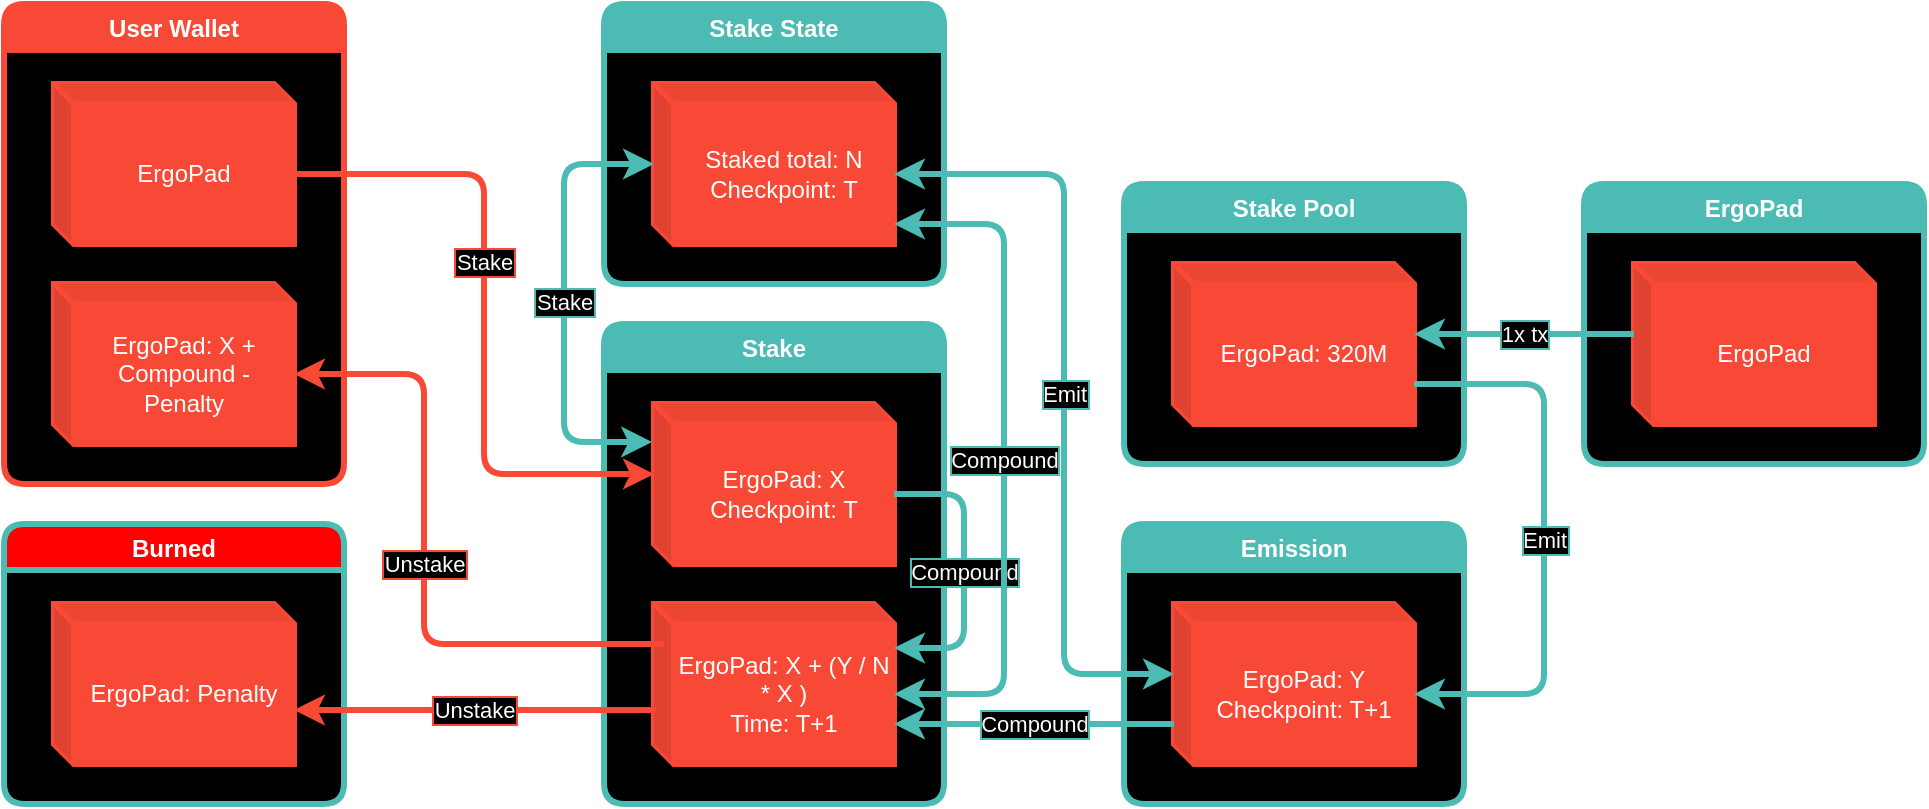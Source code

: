 <mxfile version="16.1.2" type="device"><diagram id="QOwcaWJ8UAR32Rd_rkUK" name="Page-1"><mxGraphModel dx="1102" dy="875" grid="1" gridSize="10" guides="1" tooltips="1" connect="1" arrows="1" fold="1" page="1" pageScale="1" pageWidth="850" pageHeight="1100" math="0" shadow="0"><root><mxCell id="0"/><mxCell id="1" parent="0"/><mxCell id="I0hiN1EPHC9cmtYxYzsP-1" value="User Wallet" style="swimlane;container=1;collapsible=0;fillColor=#F84936;swimlaneLine=1;rounded=1;swimlaneFillColor=#000000;fontColor=#FFFFFF;labelBorderColor=none;strokeColor=#F84936;strokeWidth=3;" parent="1" vertex="1"><mxGeometry x="300" y="10" width="170" height="240" as="geometry"/></mxCell><mxCell id="I0hiN1EPHC9cmtYxYzsP-4" value="ErgoPad" style="shape=cube;whiteSpace=wrap;html=1;boundedLbl=1;backgroundOutline=1;darkOpacity=0.05;darkOpacity2=0.1;rounded=1;labelBorderColor=none;fontColor=#FFFFFF;strokeColor=#F84936;strokeWidth=3;fillColor=#F84936;size=10;" parent="I0hiN1EPHC9cmtYxYzsP-1" vertex="1"><mxGeometry x="25" y="40" width="120" height="80" as="geometry"/></mxCell><mxCell id="1UDLFsFegCENMeIGpgEX-13" value="ErgoPad: X + Compound - Penalty" style="shape=cube;whiteSpace=wrap;html=1;boundedLbl=1;backgroundOutline=1;darkOpacity=0.05;darkOpacity2=0.1;rounded=1;labelBorderColor=none;fontColor=#FFFFFF;strokeColor=#F84936;strokeWidth=3;fillColor=#F84936;size=10;" parent="I0hiN1EPHC9cmtYxYzsP-1" vertex="1"><mxGeometry x="25" y="140" width="120" height="80" as="geometry"/></mxCell><mxCell id="I0hiN1EPHC9cmtYxYzsP-2" value="ErgoPad" style="swimlane;container=1;collapsible=0;fillColor=#4CBBB4;swimlaneLine=1;rounded=1;swimlaneFillColor=#000000;fontColor=#FFFFFF;labelBorderColor=none;strokeColor=#4CBBB4;strokeWidth=3;" parent="1" vertex="1"><mxGeometry x="1090" y="100" width="170" height="140" as="geometry"/></mxCell><mxCell id="I0hiN1EPHC9cmtYxYzsP-6" value="ErgoPad" style="shape=cube;whiteSpace=wrap;html=1;boundedLbl=1;backgroundOutline=1;darkOpacity=0.05;darkOpacity2=0.1;rounded=1;labelBorderColor=none;fontColor=#FFFFFF;strokeColor=#F84936;strokeWidth=3;fillColor=#F84936;size=10;" parent="I0hiN1EPHC9cmtYxYzsP-2" vertex="1"><mxGeometry x="25" y="40" width="120" height="80" as="geometry"/></mxCell><mxCell id="8tIXJ-7l0-ROnwXEZp2_-1" value="Stake" style="swimlane;container=1;collapsible=0;fillColor=#4CBBB4;swimlaneLine=1;rounded=1;swimlaneFillColor=#000000;fontColor=#FFFFFF;labelBorderColor=none;strokeColor=#4CBBB4;strokeWidth=3;" parent="1" vertex="1"><mxGeometry x="600" y="170" width="170" height="240" as="geometry"/></mxCell><mxCell id="8tIXJ-7l0-ROnwXEZp2_-2" value="ErgoPad: X&lt;br&gt;Checkpoint: T" style="shape=cube;whiteSpace=wrap;html=1;boundedLbl=1;backgroundOutline=1;darkOpacity=0.05;darkOpacity2=0.1;rounded=1;labelBorderColor=none;fontColor=#FFFFFF;strokeColor=#F84936;strokeWidth=3;fillColor=#F84936;size=10;" parent="8tIXJ-7l0-ROnwXEZp2_-1" vertex="1"><mxGeometry x="25" y="40" width="120" height="80" as="geometry"/></mxCell><mxCell id="1UDLFsFegCENMeIGpgEX-11" value="ErgoPad: X + (Y / N * X )&lt;br&gt;Time: T+1" style="shape=cube;whiteSpace=wrap;html=1;boundedLbl=1;backgroundOutline=1;darkOpacity=0.05;darkOpacity2=0.1;rounded=1;labelBorderColor=none;fontColor=#FFFFFF;strokeColor=#F84936;strokeWidth=3;fillColor=#F84936;size=10;" parent="8tIXJ-7l0-ROnwXEZp2_-1" vertex="1"><mxGeometry x="25" y="140" width="120" height="80" as="geometry"/></mxCell><mxCell id="1UDLFsFegCENMeIGpgEX-12" value="Compound" style="edgeStyle=orthogonalEdgeStyle;rounded=1;orthogonalLoop=1;jettySize=auto;html=1;exitX=0;exitY=0;exitDx=120;exitDy=45;exitPerimeter=0;entryX=1;entryY=0.275;entryDx=0;entryDy=0;entryPerimeter=0;labelBackgroundColor=#000000;strokeColor=#4CBBB4;fontColor=#FFFFFF;labelBorderColor=#4CBBB4;strokeWidth=3;" parent="8tIXJ-7l0-ROnwXEZp2_-1" source="8tIXJ-7l0-ROnwXEZp2_-2" target="1UDLFsFegCENMeIGpgEX-11" edge="1"><mxGeometry relative="1" as="geometry"><Array as="points"><mxPoint x="180" y="85"/><mxPoint x="180" y="162"/></Array></mxGeometry></mxCell><mxCell id="I0hiN1EPHC9cmtYxYzsP-9" value="Stake" style="edgeStyle=orthogonalEdgeStyle;rounded=1;orthogonalLoop=1;jettySize=auto;fontColor=#FFFFFF;strokeWidth=3;strokeColor=#F84936;labelBackgroundColor=#000000;labelBorderColor=#F84936;spacing=2;html=1;spacingTop=0;entryX=0;entryY=0;entryDx=0;entryDy=35;entryPerimeter=0;exitX=0;exitY=0;exitDx=120;exitDy=45;exitPerimeter=0;" parent="1" target="8tIXJ-7l0-ROnwXEZp2_-2" edge="1" source="I0hiN1EPHC9cmtYxYzsP-4"><mxGeometry x="-0.161" relative="1" as="geometry"><Array as="points"><mxPoint x="540" y="95"/><mxPoint x="540" y="245"/></Array><mxPoint x="365" y="85" as="targetPoint"/><mxPoint x="490" y="95" as="sourcePoint"/><mxPoint as="offset"/></mxGeometry></mxCell><mxCell id="1UDLFsFegCENMeIGpgEX-1" value="Stake Pool" style="swimlane;container=1;collapsible=0;fillColor=#4CBBB4;swimlaneLine=1;rounded=1;swimlaneFillColor=#000000;fontColor=#FFFFFF;labelBorderColor=none;strokeColor=#4CBBB4;strokeWidth=3;" parent="1" vertex="1"><mxGeometry x="860" y="100" width="170" height="140" as="geometry"/></mxCell><mxCell id="1UDLFsFegCENMeIGpgEX-2" value="ErgoPad: 320M" style="shape=cube;whiteSpace=wrap;html=1;boundedLbl=1;backgroundOutline=1;darkOpacity=0.05;darkOpacity2=0.1;rounded=1;labelBorderColor=none;fontColor=#FFFFFF;strokeColor=#F84936;strokeWidth=3;fillColor=#F84936;size=10;" parent="1UDLFsFegCENMeIGpgEX-1" vertex="1"><mxGeometry x="25" y="40" width="120" height="80" as="geometry"/></mxCell><mxCell id="1UDLFsFegCENMeIGpgEX-6" value="Stake State" style="swimlane;container=1;collapsible=0;fillColor=#4CBBB4;swimlaneLine=1;rounded=1;swimlaneFillColor=#000000;fontColor=#FFFFFF;labelBorderColor=none;strokeColor=#4CBBB4;strokeWidth=3;" parent="1" vertex="1"><mxGeometry x="600" y="10" width="170" height="140" as="geometry"/></mxCell><mxCell id="1UDLFsFegCENMeIGpgEX-7" value="Staked total: N&lt;br&gt;Checkpoint: T" style="shape=cube;whiteSpace=wrap;html=1;boundedLbl=1;backgroundOutline=1;darkOpacity=0.05;darkOpacity2=0.1;rounded=1;labelBorderColor=none;fontColor=#FFFFFF;strokeColor=#F84936;strokeWidth=3;fillColor=#F84936;size=10;" parent="1UDLFsFegCENMeIGpgEX-6" vertex="1"><mxGeometry x="25" y="40" width="120" height="80" as="geometry"/></mxCell><mxCell id="1UDLFsFegCENMeIGpgEX-14" value="Unstake" style="edgeStyle=orthogonalEdgeStyle;rounded=1;orthogonalLoop=1;jettySize=auto;html=1;exitX=0.042;exitY=0.25;exitDx=0;exitDy=0;exitPerimeter=0;entryX=0;entryY=0;entryDx=120;entryDy=45;entryPerimeter=0;labelBackgroundColor=#000000;strokeColor=#F84936;fontColor=#FFFFFF;strokeWidth=3;labelBorderColor=#F84936;" parent="1" source="1UDLFsFegCENMeIGpgEX-11" target="1UDLFsFegCENMeIGpgEX-13" edge="1"><mxGeometry relative="1" as="geometry"><Array as="points"><mxPoint x="510" y="330"/><mxPoint x="510" y="195"/></Array></mxGeometry></mxCell><mxCell id="1UDLFsFegCENMeIGpgEX-15" value="Burned" style="swimlane;container=1;collapsible=0;fillColor=#FF0000;swimlaneLine=1;rounded=1;swimlaneFillColor=#000000;fontColor=#FFFFFF;labelBorderColor=none;strokeColor=#4CBBB4;strokeWidth=3;" parent="1" vertex="1"><mxGeometry x="300" y="270" width="170" height="140" as="geometry"/></mxCell><mxCell id="1UDLFsFegCENMeIGpgEX-17" value="ErgoPad: Penalty" style="shape=cube;whiteSpace=wrap;html=1;boundedLbl=1;backgroundOutline=1;darkOpacity=0.05;darkOpacity2=0.1;rounded=1;labelBorderColor=none;fontColor=#FFFFFF;strokeColor=#F84936;strokeWidth=3;fillColor=#F84936;size=10;" parent="1UDLFsFegCENMeIGpgEX-15" vertex="1"><mxGeometry x="25" y="40" width="120" height="80" as="geometry"/></mxCell><mxCell id="1UDLFsFegCENMeIGpgEX-19" value="Unstake" style="edgeStyle=orthogonalEdgeStyle;rounded=1;orthogonalLoop=1;jettySize=auto;html=1;exitX=0.008;exitY=0.663;exitDx=0;exitDy=0;exitPerimeter=0;labelBackgroundColor=#000000;strokeColor=#F84936;fontColor=#FFFFFF;strokeWidth=3;labelBorderColor=#F84936;" parent="1" source="1UDLFsFegCENMeIGpgEX-11" edge="1"><mxGeometry relative="1" as="geometry"><Array as="points"><mxPoint x="445" y="363"/></Array><mxPoint x="445" y="363" as="targetPoint"/></mxGeometry></mxCell><mxCell id="kAseovrpmOcmg-6U1BIF-1" value="Emission" style="swimlane;container=1;collapsible=0;fillColor=#4CBBB4;swimlaneLine=1;rounded=1;swimlaneFillColor=#000000;fontColor=#FFFFFF;labelBorderColor=none;strokeColor=#4CBBB4;strokeWidth=3;" parent="1" vertex="1"><mxGeometry x="860" y="270" width="170" height="140" as="geometry"/></mxCell><mxCell id="kAseovrpmOcmg-6U1BIF-2" value="ErgoPad: Y&lt;br&gt;Checkpoint: T+1" style="shape=cube;whiteSpace=wrap;html=1;boundedLbl=1;backgroundOutline=1;darkOpacity=0.05;darkOpacity2=0.1;rounded=1;labelBorderColor=none;fontColor=#FFFFFF;strokeColor=#F84936;strokeWidth=3;fillColor=#F84936;size=10;" parent="kAseovrpmOcmg-6U1BIF-1" vertex="1"><mxGeometry x="25" y="40" width="120" height="80" as="geometry"/></mxCell><mxCell id="kAseovrpmOcmg-6U1BIF-5" value="Stake" style="edgeStyle=orthogonalEdgeStyle;rounded=1;orthogonalLoop=1;jettySize=auto;html=1;labelBackgroundColor=#000000;strokeColor=#4CBBB4;fontColor=#FFFFFF;labelBorderColor=#4CBBB4;strokeWidth=3;startArrow=classic;startFill=1;endArrow=classic;endFill=1;entryX=-0.008;entryY=0.238;entryDx=0;entryDy=0;entryPerimeter=0;" parent="1" source="1UDLFsFegCENMeIGpgEX-7" target="8tIXJ-7l0-ROnwXEZp2_-2" edge="1"><mxGeometry relative="1" as="geometry"><mxPoint x="625" y="240" as="targetPoint"/><Array as="points"><mxPoint x="580" y="90"/><mxPoint x="580" y="229"/></Array><mxPoint x="580" y="80" as="sourcePoint"/></mxGeometry></mxCell><mxCell id="kAseovrpmOcmg-6U1BIF-6" value="Compound" style="edgeStyle=orthogonalEdgeStyle;rounded=1;orthogonalLoop=1;jettySize=auto;html=1;labelBackgroundColor=#000000;strokeColor=#4CBBB4;fontColor=#FFFFFF;labelBorderColor=#4CBBB4;strokeWidth=3;startArrow=classic;startFill=1;endArrow=classic;endFill=1;entryX=0;entryY=0;entryDx=120;entryDy=45;entryPerimeter=0;" parent="1" target="1UDLFsFegCENMeIGpgEX-11" edge="1"><mxGeometry relative="1" as="geometry"><mxPoint x="874.04" y="609.04" as="targetPoint"/><Array as="points"><mxPoint x="745" y="120"/><mxPoint x="800" y="120"/><mxPoint x="800" y="355"/></Array><mxPoint x="745" y="120" as="sourcePoint"/></mxGeometry></mxCell><mxCell id="kAseovrpmOcmg-6U1BIF-7" value="Compound" style="edgeStyle=orthogonalEdgeStyle;rounded=1;orthogonalLoop=1;jettySize=auto;html=1;labelBackgroundColor=#000000;strokeColor=#4CBBB4;fontColor=#FFFFFF;labelBorderColor=#4CBBB4;strokeWidth=3;" parent="1" edge="1"><mxGeometry relative="1" as="geometry"><Array as="points"><mxPoint x="885" y="370"/></Array><mxPoint x="885" y="370" as="sourcePoint"/><mxPoint x="745" y="370" as="targetPoint"/></mxGeometry></mxCell><mxCell id="kAseovrpmOcmg-6U1BIF-8" value="1x tx" style="edgeStyle=orthogonalEdgeStyle;rounded=1;orthogonalLoop=1;jettySize=auto;html=1;labelBackgroundColor=#000000;strokeColor=#4CBBB4;fontColor=#FFFFFF;labelBorderColor=#4CBBB4;strokeWidth=3;exitX=0;exitY=0;exitDx=0;exitDy=35;exitPerimeter=0;" parent="1" source="I0hiN1EPHC9cmtYxYzsP-6" edge="1"><mxGeometry relative="1" as="geometry"><Array as="points"><mxPoint x="1005" y="175"/></Array><mxPoint x="895" y="380" as="sourcePoint"/><mxPoint x="1005" y="175" as="targetPoint"/></mxGeometry></mxCell><mxCell id="kAseovrpmOcmg-6U1BIF-9" value="Emit" style="edgeStyle=orthogonalEdgeStyle;rounded=1;orthogonalLoop=1;jettySize=auto;html=1;labelBackgroundColor=#000000;strokeColor=#4CBBB4;fontColor=#FFFFFF;labelBorderColor=#4CBBB4;strokeWidth=3;entryX=0;entryY=0;entryDx=120;entryDy=45;entryPerimeter=0;" parent="1" target="kAseovrpmOcmg-6U1BIF-2" edge="1"><mxGeometry relative="1" as="geometry"><Array as="points"><mxPoint x="1005" y="200"/><mxPoint x="1070" y="200"/><mxPoint x="1070" y="355"/></Array><mxPoint x="1005" y="200" as="sourcePoint"/><mxPoint x="1015" y="185" as="targetPoint"/></mxGeometry></mxCell><mxCell id="kAseovrpmOcmg-6U1BIF-10" value="Emit" style="edgeStyle=orthogonalEdgeStyle;rounded=1;orthogonalLoop=1;jettySize=auto;html=1;labelBackgroundColor=#000000;strokeColor=#4CBBB4;fontColor=#FFFFFF;labelBorderColor=#4CBBB4;strokeWidth=3;startArrow=classic;startFill=1;endArrow=classic;endFill=1;entryX=0;entryY=0;entryDx=0;entryDy=35;entryPerimeter=0;exitX=0;exitY=0;exitDx=120;exitDy=45;exitPerimeter=0;" parent="1" source="1UDLFsFegCENMeIGpgEX-7" target="kAseovrpmOcmg-6U1BIF-2" edge="1"><mxGeometry relative="1" as="geometry"><mxPoint x="790" y="305" as="targetPoint"/><Array as="points"><mxPoint x="830" y="95"/><mxPoint x="830" y="345"/></Array><mxPoint x="790" y="70" as="sourcePoint"/></mxGeometry></mxCell></root></mxGraphModel></diagram></mxfile>